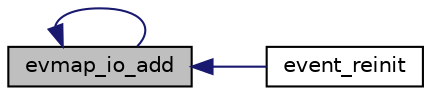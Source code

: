 digraph G
{
  edge [fontname="Helvetica",fontsize="10",labelfontname="Helvetica",labelfontsize="10"];
  node [fontname="Helvetica",fontsize="10",shape=record];
  rankdir="LR";
  Node1 [label="evmap_io_add",height=0.2,width=0.4,color="black", fillcolor="grey75", style="filled" fontcolor="black"];
  Node1 -> Node2 [dir="back",color="midnightblue",fontsize="10",style="solid",fontname="Helvetica"];
  Node2 [label="event_reinit",height=0.2,width=0.4,color="black", fillcolor="white", style="filled",URL="$include_2event2_2event_8h.html#a7409499a79a59842955928af446fe03d"];
  Node1 -> Node1 [dir="back",color="midnightblue",fontsize="10",style="solid",fontname="Helvetica"];
}
